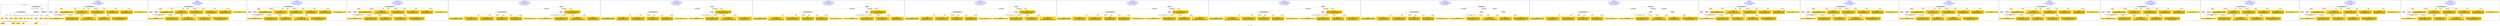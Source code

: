 digraph n0 {
fontcolor="blue"
remincross="true"
label="s07-s-13.json"
subgraph cluster_0 {
label="1-correct model"
n2[style="filled",color="white",fillcolor="lightgray",label="CulturalHeritageObject1"];
n3[shape="plaintext",style="filled",fillcolor="gold",label="dates"];
n4[style="filled",color="white",fillcolor="lightgray",label="Person1"];
n5[shape="plaintext",style="filled",fillcolor="gold",label="dimension"];
n6[shape="plaintext",style="filled",fillcolor="gold",label="technique"];
n7[shape="plaintext",style="filled",fillcolor="gold",label="credit_line"];
n8[shape="plaintext",style="filled",fillcolor="gold",label="origin"];
n9[shape="plaintext",style="filled",fillcolor="gold",label="title"];
n10[shape="plaintext",style="filled",fillcolor="gold",label="ac_id"];
n11[style="filled",color="white",fillcolor="lightgray",label="Concept1"];
n12[shape="plaintext",style="filled",fillcolor="gold",label="nationality"];
n13[shape="plaintext",style="filled",fillcolor="gold",label="birthDate"];
n14[shape="plaintext",style="filled",fillcolor="gold",label="deathDate"];
n15[shape="plaintext",style="filled",fillcolor="gold",label="name"];
n16[style="filled",color="white",fillcolor="lightgray",label="EuropeanaAggregation1"];
n17[style="filled",color="white",fillcolor="lightgray",label="WebResource1"];
n18[style="filled",color="white",fillcolor="lightgray",label="WebResource2"];
n19[shape="plaintext",style="filled",fillcolor="gold",label="image_url"];
n20[shape="plaintext",style="filled",fillcolor="gold",label="audio_url"];
n21[shape="plaintext",style="filled",fillcolor="gold",label="category"];
}
subgraph cluster_1 {
label="candidate 0\nlink coherence:1.0\nnode coherence:1.0\nconfidence:0.5662156493507405\nmapping score:0.6432840043290348\ncost:12.99999\n-precision:0.69-recall:0.47"
n23[style="filled",color="white",fillcolor="lightgray",label="CulturalHeritageObject1"];
n24[style="filled",color="white",fillcolor="lightgray",label="Person1"];
n25[style="filled",color="white",fillcolor="lightgray",label="Concept1"];
n26[shape="plaintext",style="filled",fillcolor="gold",label="nationality\n[Person,countryAssociatedWithThePerson,1.0]"];
n27[shape="plaintext",style="filled",fillcolor="gold",label="origin\n[CulturalHeritageObject,title,0.998]\n[CulturalHeritageObject,provenance,0.002]"];
n28[shape="plaintext",style="filled",fillcolor="gold",label="dates\n[CulturalHeritageObject,provenance,0.321]\n[Person,dateOfBirth,0.275]\n[Person,dateOfDeath,0.206]\n[CulturalHeritageObject,created,0.198]"];
n29[shape="plaintext",style="filled",fillcolor="gold",label="title\n[CulturalHeritageObject,title,0.893]\n[CulturalHeritageObject,provenance,0.059]\n[Person,nameOfThePerson,0.028]\n[CulturalHeritageObject,medium,0.021]"];
n30[shape="plaintext",style="filled",fillcolor="gold",label="credit_line\n[CulturalHeritageObject,provenance,0.864]\n[CulturalHeritageObject,title,0.085]\n[Person,nameOfThePerson,0.03]\n[CulturalHeritageObject,rightsHolder,0.021]"];
n31[shape="plaintext",style="filled",fillcolor="gold",label="birthDate\n[Person,dateOfBirth,0.655]\n[Person,dateOfDeath,0.207]\n[CulturalHeritageObject,created,0.13]\n[Person,countryAssociatedWithThePerson,0.008]"];
n32[shape="plaintext",style="filled",fillcolor="gold",label="technique\n[CulturalHeritageObject,medium,0.939]\n[Concept,prefLabel,0.053]\n[CulturalHeritageObject,title,0.007]\n[Person,nameOfThePerson,0.001]"];
n33[shape="plaintext",style="filled",fillcolor="gold",label="dimension\n[CulturalHeritageObject,extent,0.783]\n[Person,nameOfThePerson,0.216]\n[CulturalHeritageObject,title,0.001]\n[CulturalHeritageObject,medium,0.0]"];
n34[shape="plaintext",style="filled",fillcolor="gold",label="deathDate\n[Person,dateOfDeath,0.561]\n[CulturalHeritageObject,created,0.264]\n[Person,dateOfBirth,0.145]\n[CulturalHeritageObject,medium,0.031]"];
n35[shape="plaintext",style="filled",fillcolor="gold",label="category\n[CulturalHeritageObject,provenance,0.414]\n[Person,countryAssociatedWithThePerson,0.389]\n[CulturalHeritageObject,rightsHolder,0.151]\n[Concept,prefLabel,0.046]"];
n36[shape="plaintext",style="filled",fillcolor="gold",label="ac_id\n[CulturalHeritageObject,provenance,1.0]"];
}
subgraph cluster_2 {
label="candidate 1\nlink coherence:1.0\nnode coherence:1.0\nconfidence:0.5399231328886959\nmapping score:0.63451983217502\ncost:12.99999\n-precision:0.54-recall:0.37"
n38[style="filled",color="white",fillcolor="lightgray",label="CulturalHeritageObject1"];
n39[style="filled",color="white",fillcolor="lightgray",label="Person1"];
n40[style="filled",color="white",fillcolor="lightgray",label="Concept1"];
n41[shape="plaintext",style="filled",fillcolor="gold",label="nationality\n[Person,countryAssociatedWithThePerson,1.0]"];
n42[shape="plaintext",style="filled",fillcolor="gold",label="origin\n[CulturalHeritageObject,title,0.998]\n[CulturalHeritageObject,provenance,0.002]"];
n43[shape="plaintext",style="filled",fillcolor="gold",label="deathDate\n[Person,dateOfDeath,0.561]\n[CulturalHeritageObject,created,0.264]\n[Person,dateOfBirth,0.145]\n[CulturalHeritageObject,medium,0.031]"];
n44[shape="plaintext",style="filled",fillcolor="gold",label="title\n[CulturalHeritageObject,title,0.893]\n[CulturalHeritageObject,provenance,0.059]\n[Person,nameOfThePerson,0.028]\n[CulturalHeritageObject,medium,0.021]"];
n45[shape="plaintext",style="filled",fillcolor="gold",label="credit_line\n[CulturalHeritageObject,provenance,0.864]\n[CulturalHeritageObject,title,0.085]\n[Person,nameOfThePerson,0.03]\n[CulturalHeritageObject,rightsHolder,0.021]"];
n46[shape="plaintext",style="filled",fillcolor="gold",label="birthDate\n[Person,dateOfBirth,0.655]\n[Person,dateOfDeath,0.207]\n[CulturalHeritageObject,created,0.13]\n[Person,countryAssociatedWithThePerson,0.008]"];
n47[shape="plaintext",style="filled",fillcolor="gold",label="technique\n[CulturalHeritageObject,medium,0.939]\n[Concept,prefLabel,0.053]\n[CulturalHeritageObject,title,0.007]\n[Person,nameOfThePerson,0.001]"];
n48[shape="plaintext",style="filled",fillcolor="gold",label="dates\n[CulturalHeritageObject,provenance,0.321]\n[Person,dateOfBirth,0.275]\n[Person,dateOfDeath,0.206]\n[CulturalHeritageObject,created,0.198]"];
n49[shape="plaintext",style="filled",fillcolor="gold",label="dimension\n[CulturalHeritageObject,extent,0.783]\n[Person,nameOfThePerson,0.216]\n[CulturalHeritageObject,title,0.001]\n[CulturalHeritageObject,medium,0.0]"];
n50[shape="plaintext",style="filled",fillcolor="gold",label="category\n[CulturalHeritageObject,provenance,0.414]\n[Person,countryAssociatedWithThePerson,0.389]\n[CulturalHeritageObject,rightsHolder,0.151]\n[Concept,prefLabel,0.046]"];
n51[shape="plaintext",style="filled",fillcolor="gold",label="ac_id\n[CulturalHeritageObject,provenance,1.0]"];
}
subgraph cluster_3 {
label="candidate 10\nlink coherence:0.9230769230769231\nnode coherence:1.0\nconfidence:0.48774848070582627\nmapping score:0.6171282814473966\ncost:112.009992\n-precision:0.54-recall:0.37"
n53[style="filled",color="white",fillcolor="lightgray",label="CulturalHeritageObject1"];
n54[style="filled",color="white",fillcolor="lightgray",label="Person1"];
n55[style="filled",color="white",fillcolor="lightgray",label="Concept1"];
n56[shape="plaintext",style="filled",fillcolor="gold",label="nationality\n[Person,countryAssociatedWithThePerson,1.0]"];
n57[shape="plaintext",style="filled",fillcolor="gold",label="origin\n[CulturalHeritageObject,title,0.998]\n[CulturalHeritageObject,provenance,0.002]"];
n58[shape="plaintext",style="filled",fillcolor="gold",label="dates\n[CulturalHeritageObject,provenance,0.321]\n[Person,dateOfBirth,0.275]\n[Person,dateOfDeath,0.206]\n[CulturalHeritageObject,created,0.198]"];
n59[shape="plaintext",style="filled",fillcolor="gold",label="title\n[CulturalHeritageObject,title,0.893]\n[CulturalHeritageObject,provenance,0.059]\n[Person,nameOfThePerson,0.028]\n[CulturalHeritageObject,medium,0.021]"];
n60[shape="plaintext",style="filled",fillcolor="gold",label="credit_line\n[CulturalHeritageObject,provenance,0.864]\n[CulturalHeritageObject,title,0.085]\n[Person,nameOfThePerson,0.03]\n[CulturalHeritageObject,rightsHolder,0.021]"];
n61[shape="plaintext",style="filled",fillcolor="gold",label="deathDate\n[Person,dateOfDeath,0.561]\n[CulturalHeritageObject,created,0.264]\n[Person,dateOfBirth,0.145]\n[CulturalHeritageObject,medium,0.031]"];
n62[shape="plaintext",style="filled",fillcolor="gold",label="birthDate\n[Person,dateOfBirth,0.655]\n[Person,dateOfDeath,0.207]\n[CulturalHeritageObject,created,0.13]\n[Person,countryAssociatedWithThePerson,0.008]"];
n63[shape="plaintext",style="filled",fillcolor="gold",label="technique\n[CulturalHeritageObject,medium,0.939]\n[Concept,prefLabel,0.053]\n[CulturalHeritageObject,title,0.007]\n[Person,nameOfThePerson,0.001]"];
n64[shape="plaintext",style="filled",fillcolor="gold",label="dimension\n[CulturalHeritageObject,extent,0.783]\n[Person,nameOfThePerson,0.216]\n[CulturalHeritageObject,title,0.001]\n[CulturalHeritageObject,medium,0.0]"];
n65[shape="plaintext",style="filled",fillcolor="gold",label="category\n[CulturalHeritageObject,provenance,0.414]\n[Person,countryAssociatedWithThePerson,0.389]\n[CulturalHeritageObject,rightsHolder,0.151]\n[Concept,prefLabel,0.046]"];
n66[shape="plaintext",style="filled",fillcolor="gold",label="ac_id\n[CulturalHeritageObject,provenance,1.0]"];
}
subgraph cluster_4 {
label="candidate 11\nlink coherence:0.9230769230769231\nnode coherence:1.0\nconfidence:0.4814312080091799\nmapping score:0.6150225238818479\ncost:112.009992\n-precision:0.46-recall:0.32"
n68[style="filled",color="white",fillcolor="lightgray",label="CulturalHeritageObject1"];
n69[style="filled",color="white",fillcolor="lightgray",label="Person1"];
n70[style="filled",color="white",fillcolor="lightgray",label="Concept1"];
n71[shape="plaintext",style="filled",fillcolor="gold",label="nationality\n[Person,countryAssociatedWithThePerson,1.0]"];
n72[shape="plaintext",style="filled",fillcolor="gold",label="origin\n[CulturalHeritageObject,title,0.998]\n[CulturalHeritageObject,provenance,0.002]"];
n73[shape="plaintext",style="filled",fillcolor="gold",label="birthDate\n[Person,dateOfBirth,0.655]\n[Person,dateOfDeath,0.207]\n[CulturalHeritageObject,created,0.13]\n[Person,countryAssociatedWithThePerson,0.008]"];
n74[shape="plaintext",style="filled",fillcolor="gold",label="title\n[CulturalHeritageObject,title,0.893]\n[CulturalHeritageObject,provenance,0.059]\n[Person,nameOfThePerson,0.028]\n[CulturalHeritageObject,medium,0.021]"];
n75[shape="plaintext",style="filled",fillcolor="gold",label="credit_line\n[CulturalHeritageObject,provenance,0.864]\n[CulturalHeritageObject,title,0.085]\n[Person,nameOfThePerson,0.03]\n[CulturalHeritageObject,rightsHolder,0.021]"];
n76[shape="plaintext",style="filled",fillcolor="gold",label="deathDate\n[Person,dateOfDeath,0.561]\n[CulturalHeritageObject,created,0.264]\n[Person,dateOfBirth,0.145]\n[CulturalHeritageObject,medium,0.031]"];
n77[shape="plaintext",style="filled",fillcolor="gold",label="technique\n[CulturalHeritageObject,medium,0.939]\n[Concept,prefLabel,0.053]\n[CulturalHeritageObject,title,0.007]\n[Person,nameOfThePerson,0.001]"];
n78[shape="plaintext",style="filled",fillcolor="gold",label="dates\n[CulturalHeritageObject,provenance,0.321]\n[Person,dateOfBirth,0.275]\n[Person,dateOfDeath,0.206]\n[CulturalHeritageObject,created,0.198]"];
n79[shape="plaintext",style="filled",fillcolor="gold",label="dimension\n[CulturalHeritageObject,extent,0.783]\n[Person,nameOfThePerson,0.216]\n[CulturalHeritageObject,title,0.001]\n[CulturalHeritageObject,medium,0.0]"];
n80[shape="plaintext",style="filled",fillcolor="gold",label="category\n[CulturalHeritageObject,provenance,0.414]\n[Person,countryAssociatedWithThePerson,0.389]\n[CulturalHeritageObject,rightsHolder,0.151]\n[Concept,prefLabel,0.046]"];
n81[shape="plaintext",style="filled",fillcolor="gold",label="ac_id\n[CulturalHeritageObject,provenance,1.0]"];
}
subgraph cluster_5 {
label="candidate 12\nlink coherence:0.8461538461538461\nnode coherence:1.0\nconfidence:0.5662156493507405\nmapping score:0.6432840043290348\ncost:211.020004\n-precision:0.54-recall:0.37"
n83[style="filled",color="white",fillcolor="lightgray",label="Concept1"];
n84[style="filled",color="white",fillcolor="lightgray",label="CulturalHeritageObject1"];
n85[style="filled",color="white",fillcolor="lightgray",label="Person1"];
n86[shape="plaintext",style="filled",fillcolor="gold",label="nationality\n[Person,countryAssociatedWithThePerson,1.0]"];
n87[shape="plaintext",style="filled",fillcolor="gold",label="origin\n[CulturalHeritageObject,title,0.998]\n[CulturalHeritageObject,provenance,0.002]"];
n88[shape="plaintext",style="filled",fillcolor="gold",label="dates\n[CulturalHeritageObject,provenance,0.321]\n[Person,dateOfBirth,0.275]\n[Person,dateOfDeath,0.206]\n[CulturalHeritageObject,created,0.198]"];
n89[shape="plaintext",style="filled",fillcolor="gold",label="title\n[CulturalHeritageObject,title,0.893]\n[CulturalHeritageObject,provenance,0.059]\n[Person,nameOfThePerson,0.028]\n[CulturalHeritageObject,medium,0.021]"];
n90[shape="plaintext",style="filled",fillcolor="gold",label="credit_line\n[CulturalHeritageObject,provenance,0.864]\n[CulturalHeritageObject,title,0.085]\n[Person,nameOfThePerson,0.03]\n[CulturalHeritageObject,rightsHolder,0.021]"];
n91[shape="plaintext",style="filled",fillcolor="gold",label="birthDate\n[Person,dateOfBirth,0.655]\n[Person,dateOfDeath,0.207]\n[CulturalHeritageObject,created,0.13]\n[Person,countryAssociatedWithThePerson,0.008]"];
n92[shape="plaintext",style="filled",fillcolor="gold",label="technique\n[CulturalHeritageObject,medium,0.939]\n[Concept,prefLabel,0.053]\n[CulturalHeritageObject,title,0.007]\n[Person,nameOfThePerson,0.001]"];
n93[shape="plaintext",style="filled",fillcolor="gold",label="dimension\n[CulturalHeritageObject,extent,0.783]\n[Person,nameOfThePerson,0.216]\n[CulturalHeritageObject,title,0.001]\n[CulturalHeritageObject,medium,0.0]"];
n94[shape="plaintext",style="filled",fillcolor="gold",label="deathDate\n[Person,dateOfDeath,0.561]\n[CulturalHeritageObject,created,0.264]\n[Person,dateOfBirth,0.145]\n[CulturalHeritageObject,medium,0.031]"];
n95[shape="plaintext",style="filled",fillcolor="gold",label="category\n[CulturalHeritageObject,provenance,0.414]\n[Person,countryAssociatedWithThePerson,0.389]\n[CulturalHeritageObject,rightsHolder,0.151]\n[Concept,prefLabel,0.046]"];
n96[shape="plaintext",style="filled",fillcolor="gold",label="ac_id\n[CulturalHeritageObject,provenance,1.0]"];
}
subgraph cluster_6 {
label="candidate 13\nlink coherence:0.8461538461538461\nnode coherence:1.0\nconfidence:0.5399231328886959\nmapping score:0.63451983217502\ncost:211.020004\n-precision:0.38-recall:0.26"
n98[style="filled",color="white",fillcolor="lightgray",label="Concept1"];
n99[style="filled",color="white",fillcolor="lightgray",label="CulturalHeritageObject1"];
n100[style="filled",color="white",fillcolor="lightgray",label="Person1"];
n101[shape="plaintext",style="filled",fillcolor="gold",label="nationality\n[Person,countryAssociatedWithThePerson,1.0]"];
n102[shape="plaintext",style="filled",fillcolor="gold",label="origin\n[CulturalHeritageObject,title,0.998]\n[CulturalHeritageObject,provenance,0.002]"];
n103[shape="plaintext",style="filled",fillcolor="gold",label="deathDate\n[Person,dateOfDeath,0.561]\n[CulturalHeritageObject,created,0.264]\n[Person,dateOfBirth,0.145]\n[CulturalHeritageObject,medium,0.031]"];
n104[shape="plaintext",style="filled",fillcolor="gold",label="title\n[CulturalHeritageObject,title,0.893]\n[CulturalHeritageObject,provenance,0.059]\n[Person,nameOfThePerson,0.028]\n[CulturalHeritageObject,medium,0.021]"];
n105[shape="plaintext",style="filled",fillcolor="gold",label="credit_line\n[CulturalHeritageObject,provenance,0.864]\n[CulturalHeritageObject,title,0.085]\n[Person,nameOfThePerson,0.03]\n[CulturalHeritageObject,rightsHolder,0.021]"];
n106[shape="plaintext",style="filled",fillcolor="gold",label="birthDate\n[Person,dateOfBirth,0.655]\n[Person,dateOfDeath,0.207]\n[CulturalHeritageObject,created,0.13]\n[Person,countryAssociatedWithThePerson,0.008]"];
n107[shape="plaintext",style="filled",fillcolor="gold",label="technique\n[CulturalHeritageObject,medium,0.939]\n[Concept,prefLabel,0.053]\n[CulturalHeritageObject,title,0.007]\n[Person,nameOfThePerson,0.001]"];
n108[shape="plaintext",style="filled",fillcolor="gold",label="dates\n[CulturalHeritageObject,provenance,0.321]\n[Person,dateOfBirth,0.275]\n[Person,dateOfDeath,0.206]\n[CulturalHeritageObject,created,0.198]"];
n109[shape="plaintext",style="filled",fillcolor="gold",label="dimension\n[CulturalHeritageObject,extent,0.783]\n[Person,nameOfThePerson,0.216]\n[CulturalHeritageObject,title,0.001]\n[CulturalHeritageObject,medium,0.0]"];
n110[shape="plaintext",style="filled",fillcolor="gold",label="category\n[CulturalHeritageObject,provenance,0.414]\n[Person,countryAssociatedWithThePerson,0.389]\n[CulturalHeritageObject,rightsHolder,0.151]\n[Concept,prefLabel,0.046]"];
n111[shape="plaintext",style="filled",fillcolor="gold",label="ac_id\n[CulturalHeritageObject,provenance,1.0]"];
}
subgraph cluster_7 {
label="candidate 14\nlink coherence:0.8461538461538461\nnode coherence:1.0\nconfidence:0.5254929548194813\nmapping score:0.629709772818615\ncost:211.020004\n-precision:0.38-recall:0.26"
n113[style="filled",color="white",fillcolor="lightgray",label="Concept1"];
n114[style="filled",color="white",fillcolor="lightgray",label="CulturalHeritageObject1"];
n115[style="filled",color="white",fillcolor="lightgray",label="Person1"];
n116[shape="plaintext",style="filled",fillcolor="gold",label="nationality\n[Person,countryAssociatedWithThePerson,1.0]"];
n117[shape="plaintext",style="filled",fillcolor="gold",label="origin\n[CulturalHeritageObject,title,0.998]\n[CulturalHeritageObject,provenance,0.002]"];
n118[shape="plaintext",style="filled",fillcolor="gold",label="birthDate\n[Person,dateOfBirth,0.655]\n[Person,dateOfDeath,0.207]\n[CulturalHeritageObject,created,0.13]\n[Person,countryAssociatedWithThePerson,0.008]"];
n119[shape="plaintext",style="filled",fillcolor="gold",label="title\n[CulturalHeritageObject,title,0.893]\n[CulturalHeritageObject,provenance,0.059]\n[Person,nameOfThePerson,0.028]\n[CulturalHeritageObject,medium,0.021]"];
n120[shape="plaintext",style="filled",fillcolor="gold",label="credit_line\n[CulturalHeritageObject,provenance,0.864]\n[CulturalHeritageObject,title,0.085]\n[Person,nameOfThePerson,0.03]\n[CulturalHeritageObject,rightsHolder,0.021]"];
n121[shape="plaintext",style="filled",fillcolor="gold",label="dates\n[CulturalHeritageObject,provenance,0.321]\n[Person,dateOfBirth,0.275]\n[Person,dateOfDeath,0.206]\n[CulturalHeritageObject,created,0.198]"];
n122[shape="plaintext",style="filled",fillcolor="gold",label="technique\n[CulturalHeritageObject,medium,0.939]\n[Concept,prefLabel,0.053]\n[CulturalHeritageObject,title,0.007]\n[Person,nameOfThePerson,0.001]"];
n123[shape="plaintext",style="filled",fillcolor="gold",label="dimension\n[CulturalHeritageObject,extent,0.783]\n[Person,nameOfThePerson,0.216]\n[CulturalHeritageObject,title,0.001]\n[CulturalHeritageObject,medium,0.0]"];
n124[shape="plaintext",style="filled",fillcolor="gold",label="deathDate\n[Person,dateOfDeath,0.561]\n[CulturalHeritageObject,created,0.264]\n[Person,dateOfBirth,0.145]\n[CulturalHeritageObject,medium,0.031]"];
n125[shape="plaintext",style="filled",fillcolor="gold",label="category\n[CulturalHeritageObject,provenance,0.414]\n[Person,countryAssociatedWithThePerson,0.389]\n[CulturalHeritageObject,rightsHolder,0.151]\n[Concept,prefLabel,0.046]"];
n126[shape="plaintext",style="filled",fillcolor="gold",label="ac_id\n[CulturalHeritageObject,provenance,1.0]"];
}
subgraph cluster_8 {
label="candidate 15\nlink coherence:0.8461538461538461\nnode coherence:1.0\nconfidence:0.505517711054083\nmapping score:0.6230513582301489\ncost:211.020004\n-precision:0.31-recall:0.21"
n128[style="filled",color="white",fillcolor="lightgray",label="Concept1"];
n129[style="filled",color="white",fillcolor="lightgray",label="CulturalHeritageObject1"];
n130[style="filled",color="white",fillcolor="lightgray",label="Person1"];
n131[shape="plaintext",style="filled",fillcolor="gold",label="nationality\n[Person,countryAssociatedWithThePerson,1.0]"];
n132[shape="plaintext",style="filled",fillcolor="gold",label="origin\n[CulturalHeritageObject,title,0.998]\n[CulturalHeritageObject,provenance,0.002]"];
n133[shape="plaintext",style="filled",fillcolor="gold",label="deathDate\n[Person,dateOfDeath,0.561]\n[CulturalHeritageObject,created,0.264]\n[Person,dateOfBirth,0.145]\n[CulturalHeritageObject,medium,0.031]"];
n134[shape="plaintext",style="filled",fillcolor="gold",label="title\n[CulturalHeritageObject,title,0.893]\n[CulturalHeritageObject,provenance,0.059]\n[Person,nameOfThePerson,0.028]\n[CulturalHeritageObject,medium,0.021]"];
n135[shape="plaintext",style="filled",fillcolor="gold",label="credit_line\n[CulturalHeritageObject,provenance,0.864]\n[CulturalHeritageObject,title,0.085]\n[Person,nameOfThePerson,0.03]\n[CulturalHeritageObject,rightsHolder,0.021]"];
n136[shape="plaintext",style="filled",fillcolor="gold",label="dates\n[CulturalHeritageObject,provenance,0.321]\n[Person,dateOfBirth,0.275]\n[Person,dateOfDeath,0.206]\n[CulturalHeritageObject,created,0.198]"];
n137[shape="plaintext",style="filled",fillcolor="gold",label="birthDate\n[Person,dateOfBirth,0.655]\n[Person,dateOfDeath,0.207]\n[CulturalHeritageObject,created,0.13]\n[Person,countryAssociatedWithThePerson,0.008]"];
n138[shape="plaintext",style="filled",fillcolor="gold",label="technique\n[CulturalHeritageObject,medium,0.939]\n[Concept,prefLabel,0.053]\n[CulturalHeritageObject,title,0.007]\n[Person,nameOfThePerson,0.001]"];
n139[shape="plaintext",style="filled",fillcolor="gold",label="dimension\n[CulturalHeritageObject,extent,0.783]\n[Person,nameOfThePerson,0.216]\n[CulturalHeritageObject,title,0.001]\n[CulturalHeritageObject,medium,0.0]"];
n140[shape="plaintext",style="filled",fillcolor="gold",label="category\n[CulturalHeritageObject,provenance,0.414]\n[Person,countryAssociatedWithThePerson,0.389]\n[CulturalHeritageObject,rightsHolder,0.151]\n[Concept,prefLabel,0.046]"];
n141[shape="plaintext",style="filled",fillcolor="gold",label="ac_id\n[CulturalHeritageObject,provenance,1.0]"];
}
subgraph cluster_9 {
label="candidate 16\nlink coherence:0.8461538461538461\nnode coherence:1.0\nconfidence:0.48774848070582627\nmapping score:0.6171282814473966\ncost:211.020004\n-precision:0.38-recall:0.26"
n143[style="filled",color="white",fillcolor="lightgray",label="Concept1"];
n144[style="filled",color="white",fillcolor="lightgray",label="CulturalHeritageObject1"];
n145[style="filled",color="white",fillcolor="lightgray",label="Person1"];
n146[shape="plaintext",style="filled",fillcolor="gold",label="nationality\n[Person,countryAssociatedWithThePerson,1.0]"];
n147[shape="plaintext",style="filled",fillcolor="gold",label="origin\n[CulturalHeritageObject,title,0.998]\n[CulturalHeritageObject,provenance,0.002]"];
n148[shape="plaintext",style="filled",fillcolor="gold",label="dates\n[CulturalHeritageObject,provenance,0.321]\n[Person,dateOfBirth,0.275]\n[Person,dateOfDeath,0.206]\n[CulturalHeritageObject,created,0.198]"];
n149[shape="plaintext",style="filled",fillcolor="gold",label="title\n[CulturalHeritageObject,title,0.893]\n[CulturalHeritageObject,provenance,0.059]\n[Person,nameOfThePerson,0.028]\n[CulturalHeritageObject,medium,0.021]"];
n150[shape="plaintext",style="filled",fillcolor="gold",label="credit_line\n[CulturalHeritageObject,provenance,0.864]\n[CulturalHeritageObject,title,0.085]\n[Person,nameOfThePerson,0.03]\n[CulturalHeritageObject,rightsHolder,0.021]"];
n151[shape="plaintext",style="filled",fillcolor="gold",label="deathDate\n[Person,dateOfDeath,0.561]\n[CulturalHeritageObject,created,0.264]\n[Person,dateOfBirth,0.145]\n[CulturalHeritageObject,medium,0.031]"];
n152[shape="plaintext",style="filled",fillcolor="gold",label="birthDate\n[Person,dateOfBirth,0.655]\n[Person,dateOfDeath,0.207]\n[CulturalHeritageObject,created,0.13]\n[Person,countryAssociatedWithThePerson,0.008]"];
n153[shape="plaintext",style="filled",fillcolor="gold",label="technique\n[CulturalHeritageObject,medium,0.939]\n[Concept,prefLabel,0.053]\n[CulturalHeritageObject,title,0.007]\n[Person,nameOfThePerson,0.001]"];
n154[shape="plaintext",style="filled",fillcolor="gold",label="dimension\n[CulturalHeritageObject,extent,0.783]\n[Person,nameOfThePerson,0.216]\n[CulturalHeritageObject,title,0.001]\n[CulturalHeritageObject,medium,0.0]"];
n155[shape="plaintext",style="filled",fillcolor="gold",label="category\n[CulturalHeritageObject,provenance,0.414]\n[Person,countryAssociatedWithThePerson,0.389]\n[CulturalHeritageObject,rightsHolder,0.151]\n[Concept,prefLabel,0.046]"];
n156[shape="plaintext",style="filled",fillcolor="gold",label="ac_id\n[CulturalHeritageObject,provenance,1.0]"];
}
subgraph cluster_10 {
label="candidate 17\nlink coherence:0.8461538461538461\nnode coherence:1.0\nconfidence:0.4814312080091799\nmapping score:0.6150225238818479\ncost:211.020004\n-precision:0.31-recall:0.21"
n158[style="filled",color="white",fillcolor="lightgray",label="Concept1"];
n159[style="filled",color="white",fillcolor="lightgray",label="CulturalHeritageObject1"];
n160[style="filled",color="white",fillcolor="lightgray",label="Person1"];
n161[shape="plaintext",style="filled",fillcolor="gold",label="nationality\n[Person,countryAssociatedWithThePerson,1.0]"];
n162[shape="plaintext",style="filled",fillcolor="gold",label="origin\n[CulturalHeritageObject,title,0.998]\n[CulturalHeritageObject,provenance,0.002]"];
n163[shape="plaintext",style="filled",fillcolor="gold",label="birthDate\n[Person,dateOfBirth,0.655]\n[Person,dateOfDeath,0.207]\n[CulturalHeritageObject,created,0.13]\n[Person,countryAssociatedWithThePerson,0.008]"];
n164[shape="plaintext",style="filled",fillcolor="gold",label="title\n[CulturalHeritageObject,title,0.893]\n[CulturalHeritageObject,provenance,0.059]\n[Person,nameOfThePerson,0.028]\n[CulturalHeritageObject,medium,0.021]"];
n165[shape="plaintext",style="filled",fillcolor="gold",label="credit_line\n[CulturalHeritageObject,provenance,0.864]\n[CulturalHeritageObject,title,0.085]\n[Person,nameOfThePerson,0.03]\n[CulturalHeritageObject,rightsHolder,0.021]"];
n166[shape="plaintext",style="filled",fillcolor="gold",label="deathDate\n[Person,dateOfDeath,0.561]\n[CulturalHeritageObject,created,0.264]\n[Person,dateOfBirth,0.145]\n[CulturalHeritageObject,medium,0.031]"];
n167[shape="plaintext",style="filled",fillcolor="gold",label="technique\n[CulturalHeritageObject,medium,0.939]\n[Concept,prefLabel,0.053]\n[CulturalHeritageObject,title,0.007]\n[Person,nameOfThePerson,0.001]"];
n168[shape="plaintext",style="filled",fillcolor="gold",label="dates\n[CulturalHeritageObject,provenance,0.321]\n[Person,dateOfBirth,0.275]\n[Person,dateOfDeath,0.206]\n[CulturalHeritageObject,created,0.198]"];
n169[shape="plaintext",style="filled",fillcolor="gold",label="dimension\n[CulturalHeritageObject,extent,0.783]\n[Person,nameOfThePerson,0.216]\n[CulturalHeritageObject,title,0.001]\n[CulturalHeritageObject,medium,0.0]"];
n170[shape="plaintext",style="filled",fillcolor="gold",label="category\n[CulturalHeritageObject,provenance,0.414]\n[Person,countryAssociatedWithThePerson,0.389]\n[CulturalHeritageObject,rightsHolder,0.151]\n[Concept,prefLabel,0.046]"];
n171[shape="plaintext",style="filled",fillcolor="gold",label="ac_id\n[CulturalHeritageObject,provenance,1.0]"];
}
subgraph cluster_11 {
label="candidate 18\nlink coherence:0.7857142857142857\nnode coherence:1.0\nconfidence:0.5662156493507405\nmapping score:0.6432840043290348\ncost:311.020004\n-precision:0.5-recall:0.37"
n173[style="filled",color="white",fillcolor="lightgray",label="ConceptScheme1"];
n174[style="filled",color="white",fillcolor="lightgray",label="CulturalHeritageObject1"];
n175[style="filled",color="white",fillcolor="lightgray",label="Person1"];
n176[style="filled",color="white",fillcolor="lightgray",label="Concept1"];
n177[shape="plaintext",style="filled",fillcolor="gold",label="nationality\n[Person,countryAssociatedWithThePerson,1.0]"];
n178[shape="plaintext",style="filled",fillcolor="gold",label="origin\n[CulturalHeritageObject,title,0.998]\n[CulturalHeritageObject,provenance,0.002]"];
n179[shape="plaintext",style="filled",fillcolor="gold",label="dates\n[CulturalHeritageObject,provenance,0.321]\n[Person,dateOfBirth,0.275]\n[Person,dateOfDeath,0.206]\n[CulturalHeritageObject,created,0.198]"];
n180[shape="plaintext",style="filled",fillcolor="gold",label="title\n[CulturalHeritageObject,title,0.893]\n[CulturalHeritageObject,provenance,0.059]\n[Person,nameOfThePerson,0.028]\n[CulturalHeritageObject,medium,0.021]"];
n181[shape="plaintext",style="filled",fillcolor="gold",label="credit_line\n[CulturalHeritageObject,provenance,0.864]\n[CulturalHeritageObject,title,0.085]\n[Person,nameOfThePerson,0.03]\n[CulturalHeritageObject,rightsHolder,0.021]"];
n182[shape="plaintext",style="filled",fillcolor="gold",label="birthDate\n[Person,dateOfBirth,0.655]\n[Person,dateOfDeath,0.207]\n[CulturalHeritageObject,created,0.13]\n[Person,countryAssociatedWithThePerson,0.008]"];
n183[shape="plaintext",style="filled",fillcolor="gold",label="technique\n[CulturalHeritageObject,medium,0.939]\n[Concept,prefLabel,0.053]\n[CulturalHeritageObject,title,0.007]\n[Person,nameOfThePerson,0.001]"];
n184[shape="plaintext",style="filled",fillcolor="gold",label="dimension\n[CulturalHeritageObject,extent,0.783]\n[Person,nameOfThePerson,0.216]\n[CulturalHeritageObject,title,0.001]\n[CulturalHeritageObject,medium,0.0]"];
n185[shape="plaintext",style="filled",fillcolor="gold",label="deathDate\n[Person,dateOfDeath,0.561]\n[CulturalHeritageObject,created,0.264]\n[Person,dateOfBirth,0.145]\n[CulturalHeritageObject,medium,0.031]"];
n186[shape="plaintext",style="filled",fillcolor="gold",label="category\n[CulturalHeritageObject,provenance,0.414]\n[Person,countryAssociatedWithThePerson,0.389]\n[CulturalHeritageObject,rightsHolder,0.151]\n[Concept,prefLabel,0.046]"];
n187[shape="plaintext",style="filled",fillcolor="gold",label="ac_id\n[CulturalHeritageObject,provenance,1.0]"];
}
subgraph cluster_12 {
label="candidate 19\nlink coherence:0.7857142857142857\nnode coherence:1.0\nconfidence:0.5662156493507405\nmapping score:0.6432840043290348\ncost:311.030006\n-precision:0.5-recall:0.37"
n189[style="filled",color="white",fillcolor="lightgray",label="Organization1"];
n190[style="filled",color="white",fillcolor="lightgray",label="CulturalHeritageObject1"];
n191[style="filled",color="white",fillcolor="lightgray",label="Person1"];
n192[style="filled",color="white",fillcolor="lightgray",label="Concept1"];
n193[shape="plaintext",style="filled",fillcolor="gold",label="nationality\n[Person,countryAssociatedWithThePerson,1.0]"];
n194[shape="plaintext",style="filled",fillcolor="gold",label="origin\n[CulturalHeritageObject,title,0.998]\n[CulturalHeritageObject,provenance,0.002]"];
n195[shape="plaintext",style="filled",fillcolor="gold",label="dates\n[CulturalHeritageObject,provenance,0.321]\n[Person,dateOfBirth,0.275]\n[Person,dateOfDeath,0.206]\n[CulturalHeritageObject,created,0.198]"];
n196[shape="plaintext",style="filled",fillcolor="gold",label="title\n[CulturalHeritageObject,title,0.893]\n[CulturalHeritageObject,provenance,0.059]\n[Person,nameOfThePerson,0.028]\n[CulturalHeritageObject,medium,0.021]"];
n197[shape="plaintext",style="filled",fillcolor="gold",label="credit_line\n[CulturalHeritageObject,provenance,0.864]\n[CulturalHeritageObject,title,0.085]\n[Person,nameOfThePerson,0.03]\n[CulturalHeritageObject,rightsHolder,0.021]"];
n198[shape="plaintext",style="filled",fillcolor="gold",label="birthDate\n[Person,dateOfBirth,0.655]\n[Person,dateOfDeath,0.207]\n[CulturalHeritageObject,created,0.13]\n[Person,countryAssociatedWithThePerson,0.008]"];
n199[shape="plaintext",style="filled",fillcolor="gold",label="technique\n[CulturalHeritageObject,medium,0.939]\n[Concept,prefLabel,0.053]\n[CulturalHeritageObject,title,0.007]\n[Person,nameOfThePerson,0.001]"];
n200[shape="plaintext",style="filled",fillcolor="gold",label="dimension\n[CulturalHeritageObject,extent,0.783]\n[Person,nameOfThePerson,0.216]\n[CulturalHeritageObject,title,0.001]\n[CulturalHeritageObject,medium,0.0]"];
n201[shape="plaintext",style="filled",fillcolor="gold",label="deathDate\n[Person,dateOfDeath,0.561]\n[CulturalHeritageObject,created,0.264]\n[Person,dateOfBirth,0.145]\n[CulturalHeritageObject,medium,0.031]"];
n202[shape="plaintext",style="filled",fillcolor="gold",label="category\n[CulturalHeritageObject,provenance,0.414]\n[Person,countryAssociatedWithThePerson,0.389]\n[CulturalHeritageObject,rightsHolder,0.151]\n[Concept,prefLabel,0.046]"];
n203[shape="plaintext",style="filled",fillcolor="gold",label="ac_id\n[CulturalHeritageObject,provenance,1.0]"];
}
subgraph cluster_13 {
label="candidate 2\nlink coherence:1.0\nnode coherence:1.0\nconfidence:0.5254929548194813\nmapping score:0.629709772818615\ncost:12.99999\n-precision:0.54-recall:0.37"
n205[style="filled",color="white",fillcolor="lightgray",label="CulturalHeritageObject1"];
n206[style="filled",color="white",fillcolor="lightgray",label="Person1"];
n207[style="filled",color="white",fillcolor="lightgray",label="Concept1"];
n208[shape="plaintext",style="filled",fillcolor="gold",label="nationality\n[Person,countryAssociatedWithThePerson,1.0]"];
n209[shape="plaintext",style="filled",fillcolor="gold",label="origin\n[CulturalHeritageObject,title,0.998]\n[CulturalHeritageObject,provenance,0.002]"];
n210[shape="plaintext",style="filled",fillcolor="gold",label="birthDate\n[Person,dateOfBirth,0.655]\n[Person,dateOfDeath,0.207]\n[CulturalHeritageObject,created,0.13]\n[Person,countryAssociatedWithThePerson,0.008]"];
n211[shape="plaintext",style="filled",fillcolor="gold",label="title\n[CulturalHeritageObject,title,0.893]\n[CulturalHeritageObject,provenance,0.059]\n[Person,nameOfThePerson,0.028]\n[CulturalHeritageObject,medium,0.021]"];
n212[shape="plaintext",style="filled",fillcolor="gold",label="credit_line\n[CulturalHeritageObject,provenance,0.864]\n[CulturalHeritageObject,title,0.085]\n[Person,nameOfThePerson,0.03]\n[CulturalHeritageObject,rightsHolder,0.021]"];
n213[shape="plaintext",style="filled",fillcolor="gold",label="dates\n[CulturalHeritageObject,provenance,0.321]\n[Person,dateOfBirth,0.275]\n[Person,dateOfDeath,0.206]\n[CulturalHeritageObject,created,0.198]"];
n214[shape="plaintext",style="filled",fillcolor="gold",label="technique\n[CulturalHeritageObject,medium,0.939]\n[Concept,prefLabel,0.053]\n[CulturalHeritageObject,title,0.007]\n[Person,nameOfThePerson,0.001]"];
n215[shape="plaintext",style="filled",fillcolor="gold",label="dimension\n[CulturalHeritageObject,extent,0.783]\n[Person,nameOfThePerson,0.216]\n[CulturalHeritageObject,title,0.001]\n[CulturalHeritageObject,medium,0.0]"];
n216[shape="plaintext",style="filled",fillcolor="gold",label="deathDate\n[Person,dateOfDeath,0.561]\n[CulturalHeritageObject,created,0.264]\n[Person,dateOfBirth,0.145]\n[CulturalHeritageObject,medium,0.031]"];
n217[shape="plaintext",style="filled",fillcolor="gold",label="category\n[CulturalHeritageObject,provenance,0.414]\n[Person,countryAssociatedWithThePerson,0.389]\n[CulturalHeritageObject,rightsHolder,0.151]\n[Concept,prefLabel,0.046]"];
n218[shape="plaintext",style="filled",fillcolor="gold",label="ac_id\n[CulturalHeritageObject,provenance,1.0]"];
}
subgraph cluster_14 {
label="candidate 3\nlink coherence:1.0\nnode coherence:1.0\nconfidence:0.505517711054083\nmapping score:0.6230513582301489\ncost:12.99999\n-precision:0.46-recall:0.32"
n220[style="filled",color="white",fillcolor="lightgray",label="CulturalHeritageObject1"];
n221[style="filled",color="white",fillcolor="lightgray",label="Person1"];
n222[style="filled",color="white",fillcolor="lightgray",label="Concept1"];
n223[shape="plaintext",style="filled",fillcolor="gold",label="nationality\n[Person,countryAssociatedWithThePerson,1.0]"];
n224[shape="plaintext",style="filled",fillcolor="gold",label="origin\n[CulturalHeritageObject,title,0.998]\n[CulturalHeritageObject,provenance,0.002]"];
n225[shape="plaintext",style="filled",fillcolor="gold",label="deathDate\n[Person,dateOfDeath,0.561]\n[CulturalHeritageObject,created,0.264]\n[Person,dateOfBirth,0.145]\n[CulturalHeritageObject,medium,0.031]"];
n226[shape="plaintext",style="filled",fillcolor="gold",label="title\n[CulturalHeritageObject,title,0.893]\n[CulturalHeritageObject,provenance,0.059]\n[Person,nameOfThePerson,0.028]\n[CulturalHeritageObject,medium,0.021]"];
n227[shape="plaintext",style="filled",fillcolor="gold",label="credit_line\n[CulturalHeritageObject,provenance,0.864]\n[CulturalHeritageObject,title,0.085]\n[Person,nameOfThePerson,0.03]\n[CulturalHeritageObject,rightsHolder,0.021]"];
n228[shape="plaintext",style="filled",fillcolor="gold",label="dates\n[CulturalHeritageObject,provenance,0.321]\n[Person,dateOfBirth,0.275]\n[Person,dateOfDeath,0.206]\n[CulturalHeritageObject,created,0.198]"];
n229[shape="plaintext",style="filled",fillcolor="gold",label="birthDate\n[Person,dateOfBirth,0.655]\n[Person,dateOfDeath,0.207]\n[CulturalHeritageObject,created,0.13]\n[Person,countryAssociatedWithThePerson,0.008]"];
n230[shape="plaintext",style="filled",fillcolor="gold",label="technique\n[CulturalHeritageObject,medium,0.939]\n[Concept,prefLabel,0.053]\n[CulturalHeritageObject,title,0.007]\n[Person,nameOfThePerson,0.001]"];
n231[shape="plaintext",style="filled",fillcolor="gold",label="dimension\n[CulturalHeritageObject,extent,0.783]\n[Person,nameOfThePerson,0.216]\n[CulturalHeritageObject,title,0.001]\n[CulturalHeritageObject,medium,0.0]"];
n232[shape="plaintext",style="filled",fillcolor="gold",label="category\n[CulturalHeritageObject,provenance,0.414]\n[Person,countryAssociatedWithThePerson,0.389]\n[CulturalHeritageObject,rightsHolder,0.151]\n[Concept,prefLabel,0.046]"];
n233[shape="plaintext",style="filled",fillcolor="gold",label="ac_id\n[CulturalHeritageObject,provenance,1.0]"];
}
subgraph cluster_15 {
label="candidate 4\nlink coherence:1.0\nnode coherence:1.0\nconfidence:0.48774848070582627\nmapping score:0.6171282814473966\ncost:12.99999\n-precision:0.54-recall:0.37"
n235[style="filled",color="white",fillcolor="lightgray",label="CulturalHeritageObject1"];
n236[style="filled",color="white",fillcolor="lightgray",label="Person1"];
n237[style="filled",color="white",fillcolor="lightgray",label="Concept1"];
n238[shape="plaintext",style="filled",fillcolor="gold",label="nationality\n[Person,countryAssociatedWithThePerson,1.0]"];
n239[shape="plaintext",style="filled",fillcolor="gold",label="origin\n[CulturalHeritageObject,title,0.998]\n[CulturalHeritageObject,provenance,0.002]"];
n240[shape="plaintext",style="filled",fillcolor="gold",label="dates\n[CulturalHeritageObject,provenance,0.321]\n[Person,dateOfBirth,0.275]\n[Person,dateOfDeath,0.206]\n[CulturalHeritageObject,created,0.198]"];
n241[shape="plaintext",style="filled",fillcolor="gold",label="title\n[CulturalHeritageObject,title,0.893]\n[CulturalHeritageObject,provenance,0.059]\n[Person,nameOfThePerson,0.028]\n[CulturalHeritageObject,medium,0.021]"];
n242[shape="plaintext",style="filled",fillcolor="gold",label="credit_line\n[CulturalHeritageObject,provenance,0.864]\n[CulturalHeritageObject,title,0.085]\n[Person,nameOfThePerson,0.03]\n[CulturalHeritageObject,rightsHolder,0.021]"];
n243[shape="plaintext",style="filled",fillcolor="gold",label="deathDate\n[Person,dateOfDeath,0.561]\n[CulturalHeritageObject,created,0.264]\n[Person,dateOfBirth,0.145]\n[CulturalHeritageObject,medium,0.031]"];
n244[shape="plaintext",style="filled",fillcolor="gold",label="birthDate\n[Person,dateOfBirth,0.655]\n[Person,dateOfDeath,0.207]\n[CulturalHeritageObject,created,0.13]\n[Person,countryAssociatedWithThePerson,0.008]"];
n245[shape="plaintext",style="filled",fillcolor="gold",label="technique\n[CulturalHeritageObject,medium,0.939]\n[Concept,prefLabel,0.053]\n[CulturalHeritageObject,title,0.007]\n[Person,nameOfThePerson,0.001]"];
n246[shape="plaintext",style="filled",fillcolor="gold",label="dimension\n[CulturalHeritageObject,extent,0.783]\n[Person,nameOfThePerson,0.216]\n[CulturalHeritageObject,title,0.001]\n[CulturalHeritageObject,medium,0.0]"];
n247[shape="plaintext",style="filled",fillcolor="gold",label="category\n[CulturalHeritageObject,provenance,0.414]\n[Person,countryAssociatedWithThePerson,0.389]\n[CulturalHeritageObject,rightsHolder,0.151]\n[Concept,prefLabel,0.046]"];
n248[shape="plaintext",style="filled",fillcolor="gold",label="ac_id\n[CulturalHeritageObject,provenance,1.0]"];
}
subgraph cluster_16 {
label="candidate 5\nlink coherence:1.0\nnode coherence:1.0\nconfidence:0.4814312080091799\nmapping score:0.6150225238818479\ncost:12.99999\n-precision:0.46-recall:0.32"
n250[style="filled",color="white",fillcolor="lightgray",label="CulturalHeritageObject1"];
n251[style="filled",color="white",fillcolor="lightgray",label="Person1"];
n252[style="filled",color="white",fillcolor="lightgray",label="Concept1"];
n253[shape="plaintext",style="filled",fillcolor="gold",label="nationality\n[Person,countryAssociatedWithThePerson,1.0]"];
n254[shape="plaintext",style="filled",fillcolor="gold",label="origin\n[CulturalHeritageObject,title,0.998]\n[CulturalHeritageObject,provenance,0.002]"];
n255[shape="plaintext",style="filled",fillcolor="gold",label="birthDate\n[Person,dateOfBirth,0.655]\n[Person,dateOfDeath,0.207]\n[CulturalHeritageObject,created,0.13]\n[Person,countryAssociatedWithThePerson,0.008]"];
n256[shape="plaintext",style="filled",fillcolor="gold",label="title\n[CulturalHeritageObject,title,0.893]\n[CulturalHeritageObject,provenance,0.059]\n[Person,nameOfThePerson,0.028]\n[CulturalHeritageObject,medium,0.021]"];
n257[shape="plaintext",style="filled",fillcolor="gold",label="credit_line\n[CulturalHeritageObject,provenance,0.864]\n[CulturalHeritageObject,title,0.085]\n[Person,nameOfThePerson,0.03]\n[CulturalHeritageObject,rightsHolder,0.021]"];
n258[shape="plaintext",style="filled",fillcolor="gold",label="deathDate\n[Person,dateOfDeath,0.561]\n[CulturalHeritageObject,created,0.264]\n[Person,dateOfBirth,0.145]\n[CulturalHeritageObject,medium,0.031]"];
n259[shape="plaintext",style="filled",fillcolor="gold",label="technique\n[CulturalHeritageObject,medium,0.939]\n[Concept,prefLabel,0.053]\n[CulturalHeritageObject,title,0.007]\n[Person,nameOfThePerson,0.001]"];
n260[shape="plaintext",style="filled",fillcolor="gold",label="dates\n[CulturalHeritageObject,provenance,0.321]\n[Person,dateOfBirth,0.275]\n[Person,dateOfDeath,0.206]\n[CulturalHeritageObject,created,0.198]"];
n261[shape="plaintext",style="filled",fillcolor="gold",label="dimension\n[CulturalHeritageObject,extent,0.783]\n[Person,nameOfThePerson,0.216]\n[CulturalHeritageObject,title,0.001]\n[CulturalHeritageObject,medium,0.0]"];
n262[shape="plaintext",style="filled",fillcolor="gold",label="category\n[CulturalHeritageObject,provenance,0.414]\n[Person,countryAssociatedWithThePerson,0.389]\n[CulturalHeritageObject,rightsHolder,0.151]\n[Concept,prefLabel,0.046]"];
n263[shape="plaintext",style="filled",fillcolor="gold",label="ac_id\n[CulturalHeritageObject,provenance,1.0]"];
}
subgraph cluster_17 {
label="candidate 6\nlink coherence:0.9230769230769231\nnode coherence:1.0\nconfidence:0.5662156493507405\nmapping score:0.6432840043290348\ncost:112.009992\n-precision:0.69-recall:0.47"
n265[style="filled",color="white",fillcolor="lightgray",label="CulturalHeritageObject1"];
n266[style="filled",color="white",fillcolor="lightgray",label="Person1"];
n267[style="filled",color="white",fillcolor="lightgray",label="Concept1"];
n268[shape="plaintext",style="filled",fillcolor="gold",label="nationality\n[Person,countryAssociatedWithThePerson,1.0]"];
n269[shape="plaintext",style="filled",fillcolor="gold",label="origin\n[CulturalHeritageObject,title,0.998]\n[CulturalHeritageObject,provenance,0.002]"];
n270[shape="plaintext",style="filled",fillcolor="gold",label="dates\n[CulturalHeritageObject,provenance,0.321]\n[Person,dateOfBirth,0.275]\n[Person,dateOfDeath,0.206]\n[CulturalHeritageObject,created,0.198]"];
n271[shape="plaintext",style="filled",fillcolor="gold",label="title\n[CulturalHeritageObject,title,0.893]\n[CulturalHeritageObject,provenance,0.059]\n[Person,nameOfThePerson,0.028]\n[CulturalHeritageObject,medium,0.021]"];
n272[shape="plaintext",style="filled",fillcolor="gold",label="credit_line\n[CulturalHeritageObject,provenance,0.864]\n[CulturalHeritageObject,title,0.085]\n[Person,nameOfThePerson,0.03]\n[CulturalHeritageObject,rightsHolder,0.021]"];
n273[shape="plaintext",style="filled",fillcolor="gold",label="birthDate\n[Person,dateOfBirth,0.655]\n[Person,dateOfDeath,0.207]\n[CulturalHeritageObject,created,0.13]\n[Person,countryAssociatedWithThePerson,0.008]"];
n274[shape="plaintext",style="filled",fillcolor="gold",label="technique\n[CulturalHeritageObject,medium,0.939]\n[Concept,prefLabel,0.053]\n[CulturalHeritageObject,title,0.007]\n[Person,nameOfThePerson,0.001]"];
n275[shape="plaintext",style="filled",fillcolor="gold",label="dimension\n[CulturalHeritageObject,extent,0.783]\n[Person,nameOfThePerson,0.216]\n[CulturalHeritageObject,title,0.001]\n[CulturalHeritageObject,medium,0.0]"];
n276[shape="plaintext",style="filled",fillcolor="gold",label="deathDate\n[Person,dateOfDeath,0.561]\n[CulturalHeritageObject,created,0.264]\n[Person,dateOfBirth,0.145]\n[CulturalHeritageObject,medium,0.031]"];
n277[shape="plaintext",style="filled",fillcolor="gold",label="category\n[CulturalHeritageObject,provenance,0.414]\n[Person,countryAssociatedWithThePerson,0.389]\n[CulturalHeritageObject,rightsHolder,0.151]\n[Concept,prefLabel,0.046]"];
n278[shape="plaintext",style="filled",fillcolor="gold",label="ac_id\n[CulturalHeritageObject,provenance,1.0]"];
}
subgraph cluster_18 {
label="candidate 7\nlink coherence:0.9230769230769231\nnode coherence:1.0\nconfidence:0.5399231328886959\nmapping score:0.63451983217502\ncost:112.009992\n-precision:0.54-recall:0.37"
n280[style="filled",color="white",fillcolor="lightgray",label="CulturalHeritageObject1"];
n281[style="filled",color="white",fillcolor="lightgray",label="Person1"];
n282[style="filled",color="white",fillcolor="lightgray",label="Concept1"];
n283[shape="plaintext",style="filled",fillcolor="gold",label="nationality\n[Person,countryAssociatedWithThePerson,1.0]"];
n284[shape="plaintext",style="filled",fillcolor="gold",label="origin\n[CulturalHeritageObject,title,0.998]\n[CulturalHeritageObject,provenance,0.002]"];
n285[shape="plaintext",style="filled",fillcolor="gold",label="deathDate\n[Person,dateOfDeath,0.561]\n[CulturalHeritageObject,created,0.264]\n[Person,dateOfBirth,0.145]\n[CulturalHeritageObject,medium,0.031]"];
n286[shape="plaintext",style="filled",fillcolor="gold",label="title\n[CulturalHeritageObject,title,0.893]\n[CulturalHeritageObject,provenance,0.059]\n[Person,nameOfThePerson,0.028]\n[CulturalHeritageObject,medium,0.021]"];
n287[shape="plaintext",style="filled",fillcolor="gold",label="credit_line\n[CulturalHeritageObject,provenance,0.864]\n[CulturalHeritageObject,title,0.085]\n[Person,nameOfThePerson,0.03]\n[CulturalHeritageObject,rightsHolder,0.021]"];
n288[shape="plaintext",style="filled",fillcolor="gold",label="birthDate\n[Person,dateOfBirth,0.655]\n[Person,dateOfDeath,0.207]\n[CulturalHeritageObject,created,0.13]\n[Person,countryAssociatedWithThePerson,0.008]"];
n289[shape="plaintext",style="filled",fillcolor="gold",label="technique\n[CulturalHeritageObject,medium,0.939]\n[Concept,prefLabel,0.053]\n[CulturalHeritageObject,title,0.007]\n[Person,nameOfThePerson,0.001]"];
n290[shape="plaintext",style="filled",fillcolor="gold",label="dates\n[CulturalHeritageObject,provenance,0.321]\n[Person,dateOfBirth,0.275]\n[Person,dateOfDeath,0.206]\n[CulturalHeritageObject,created,0.198]"];
n291[shape="plaintext",style="filled",fillcolor="gold",label="dimension\n[CulturalHeritageObject,extent,0.783]\n[Person,nameOfThePerson,0.216]\n[CulturalHeritageObject,title,0.001]\n[CulturalHeritageObject,medium,0.0]"];
n292[shape="plaintext",style="filled",fillcolor="gold",label="category\n[CulturalHeritageObject,provenance,0.414]\n[Person,countryAssociatedWithThePerson,0.389]\n[CulturalHeritageObject,rightsHolder,0.151]\n[Concept,prefLabel,0.046]"];
n293[shape="plaintext",style="filled",fillcolor="gold",label="ac_id\n[CulturalHeritageObject,provenance,1.0]"];
}
subgraph cluster_19 {
label="candidate 8\nlink coherence:0.9230769230769231\nnode coherence:1.0\nconfidence:0.5254929548194813\nmapping score:0.629709772818615\ncost:112.009992\n-precision:0.54-recall:0.37"
n295[style="filled",color="white",fillcolor="lightgray",label="CulturalHeritageObject1"];
n296[style="filled",color="white",fillcolor="lightgray",label="Person1"];
n297[style="filled",color="white",fillcolor="lightgray",label="Concept1"];
n298[shape="plaintext",style="filled",fillcolor="gold",label="nationality\n[Person,countryAssociatedWithThePerson,1.0]"];
n299[shape="plaintext",style="filled",fillcolor="gold",label="origin\n[CulturalHeritageObject,title,0.998]\n[CulturalHeritageObject,provenance,0.002]"];
n300[shape="plaintext",style="filled",fillcolor="gold",label="birthDate\n[Person,dateOfBirth,0.655]\n[Person,dateOfDeath,0.207]\n[CulturalHeritageObject,created,0.13]\n[Person,countryAssociatedWithThePerson,0.008]"];
n301[shape="plaintext",style="filled",fillcolor="gold",label="title\n[CulturalHeritageObject,title,0.893]\n[CulturalHeritageObject,provenance,0.059]\n[Person,nameOfThePerson,0.028]\n[CulturalHeritageObject,medium,0.021]"];
n302[shape="plaintext",style="filled",fillcolor="gold",label="credit_line\n[CulturalHeritageObject,provenance,0.864]\n[CulturalHeritageObject,title,0.085]\n[Person,nameOfThePerson,0.03]\n[CulturalHeritageObject,rightsHolder,0.021]"];
n303[shape="plaintext",style="filled",fillcolor="gold",label="dates\n[CulturalHeritageObject,provenance,0.321]\n[Person,dateOfBirth,0.275]\n[Person,dateOfDeath,0.206]\n[CulturalHeritageObject,created,0.198]"];
n304[shape="plaintext",style="filled",fillcolor="gold",label="technique\n[CulturalHeritageObject,medium,0.939]\n[Concept,prefLabel,0.053]\n[CulturalHeritageObject,title,0.007]\n[Person,nameOfThePerson,0.001]"];
n305[shape="plaintext",style="filled",fillcolor="gold",label="dimension\n[CulturalHeritageObject,extent,0.783]\n[Person,nameOfThePerson,0.216]\n[CulturalHeritageObject,title,0.001]\n[CulturalHeritageObject,medium,0.0]"];
n306[shape="plaintext",style="filled",fillcolor="gold",label="deathDate\n[Person,dateOfDeath,0.561]\n[CulturalHeritageObject,created,0.264]\n[Person,dateOfBirth,0.145]\n[CulturalHeritageObject,medium,0.031]"];
n307[shape="plaintext",style="filled",fillcolor="gold",label="category\n[CulturalHeritageObject,provenance,0.414]\n[Person,countryAssociatedWithThePerson,0.389]\n[CulturalHeritageObject,rightsHolder,0.151]\n[Concept,prefLabel,0.046]"];
n308[shape="plaintext",style="filled",fillcolor="gold",label="ac_id\n[CulturalHeritageObject,provenance,1.0]"];
}
subgraph cluster_20 {
label="candidate 9\nlink coherence:0.9230769230769231\nnode coherence:1.0\nconfidence:0.505517711054083\nmapping score:0.6230513582301489\ncost:112.009992\n-precision:0.46-recall:0.32"
n310[style="filled",color="white",fillcolor="lightgray",label="CulturalHeritageObject1"];
n311[style="filled",color="white",fillcolor="lightgray",label="Person1"];
n312[style="filled",color="white",fillcolor="lightgray",label="Concept1"];
n313[shape="plaintext",style="filled",fillcolor="gold",label="nationality\n[Person,countryAssociatedWithThePerson,1.0]"];
n314[shape="plaintext",style="filled",fillcolor="gold",label="origin\n[CulturalHeritageObject,title,0.998]\n[CulturalHeritageObject,provenance,0.002]"];
n315[shape="plaintext",style="filled",fillcolor="gold",label="deathDate\n[Person,dateOfDeath,0.561]\n[CulturalHeritageObject,created,0.264]\n[Person,dateOfBirth,0.145]\n[CulturalHeritageObject,medium,0.031]"];
n316[shape="plaintext",style="filled",fillcolor="gold",label="title\n[CulturalHeritageObject,title,0.893]\n[CulturalHeritageObject,provenance,0.059]\n[Person,nameOfThePerson,0.028]\n[CulturalHeritageObject,medium,0.021]"];
n317[shape="plaintext",style="filled",fillcolor="gold",label="credit_line\n[CulturalHeritageObject,provenance,0.864]\n[CulturalHeritageObject,title,0.085]\n[Person,nameOfThePerson,0.03]\n[CulturalHeritageObject,rightsHolder,0.021]"];
n318[shape="plaintext",style="filled",fillcolor="gold",label="dates\n[CulturalHeritageObject,provenance,0.321]\n[Person,dateOfBirth,0.275]\n[Person,dateOfDeath,0.206]\n[CulturalHeritageObject,created,0.198]"];
n319[shape="plaintext",style="filled",fillcolor="gold",label="birthDate\n[Person,dateOfBirth,0.655]\n[Person,dateOfDeath,0.207]\n[CulturalHeritageObject,created,0.13]\n[Person,countryAssociatedWithThePerson,0.008]"];
n320[shape="plaintext",style="filled",fillcolor="gold",label="technique\n[CulturalHeritageObject,medium,0.939]\n[Concept,prefLabel,0.053]\n[CulturalHeritageObject,title,0.007]\n[Person,nameOfThePerson,0.001]"];
n321[shape="plaintext",style="filled",fillcolor="gold",label="dimension\n[CulturalHeritageObject,extent,0.783]\n[Person,nameOfThePerson,0.216]\n[CulturalHeritageObject,title,0.001]\n[CulturalHeritageObject,medium,0.0]"];
n322[shape="plaintext",style="filled",fillcolor="gold",label="category\n[CulturalHeritageObject,provenance,0.414]\n[Person,countryAssociatedWithThePerson,0.389]\n[CulturalHeritageObject,rightsHolder,0.151]\n[Concept,prefLabel,0.046]"];
n323[shape="plaintext",style="filled",fillcolor="gold",label="ac_id\n[CulturalHeritageObject,provenance,1.0]"];
}
n2 -> n3[color="brown",fontcolor="black",label="created"]
n2 -> n4[color="brown",fontcolor="black",label="creator"]
n2 -> n5[color="brown",fontcolor="black",label="extent"]
n2 -> n6[color="brown",fontcolor="black",label="medium"]
n2 -> n7[color="brown",fontcolor="black",label="provenance"]
n2 -> n8[color="brown",fontcolor="black",label="provenance"]
n2 -> n9[color="brown",fontcolor="black",label="title"]
n2 -> n10[color="brown",fontcolor="black",label="accessionNumber"]
n2 -> n11[color="brown",fontcolor="black",label="hasType"]
n4 -> n12[color="brown",fontcolor="black",label="countryAssociatedWithThePerson"]
n4 -> n13[color="brown",fontcolor="black",label="dateOfBirth"]
n4 -> n14[color="brown",fontcolor="black",label="dateOfDeath"]
n4 -> n15[color="brown",fontcolor="black",label="nameOfThePerson"]
n16 -> n2[color="brown",fontcolor="black",label="aggregatedCHO"]
n16 -> n17[color="brown",fontcolor="black",label="hasView"]
n16 -> n18[color="brown",fontcolor="black",label="hasView"]
n17 -> n19[color="brown",fontcolor="black",label="classLink"]
n18 -> n20[color="brown",fontcolor="black",label="classLink"]
n11 -> n21[color="brown",fontcolor="black",label="prefLabel"]
n23 -> n24[color="brown",fontcolor="black",label="creator\nw=0.99999"]
n23 -> n25[color="brown",fontcolor="black",label="hasType\nw=1.0"]
n24 -> n26[color="brown",fontcolor="black",label="countryAssociatedWithThePerson\nw=1.0"]
n23 -> n27[color="brown",fontcolor="black",label="title\nw=1.0"]
n23 -> n28[color="brown",fontcolor="black",label="created\nw=1.0"]
n24 -> n29[color="brown",fontcolor="black",label="nameOfThePerson\nw=1.0"]
n23 -> n30[color="brown",fontcolor="black",label="rightsHolder\nw=1.0"]
n24 -> n31[color="brown",fontcolor="black",label="dateOfBirth\nw=1.0"]
n23 -> n32[color="brown",fontcolor="black",label="medium\nw=1.0"]
n23 -> n33[color="brown",fontcolor="black",label="extent\nw=1.0"]
n24 -> n34[color="brown",fontcolor="black",label="dateOfDeath\nw=1.0"]
n25 -> n35[color="brown",fontcolor="black",label="prefLabel\nw=1.0"]
n23 -> n36[color="brown",fontcolor="black",label="provenance\nw=1.0"]
n38 -> n39[color="brown",fontcolor="black",label="creator\nw=0.99999"]
n38 -> n40[color="brown",fontcolor="black",label="hasType\nw=1.0"]
n39 -> n41[color="brown",fontcolor="black",label="countryAssociatedWithThePerson\nw=1.0"]
n38 -> n42[color="brown",fontcolor="black",label="title\nw=1.0"]
n38 -> n43[color="brown",fontcolor="black",label="created\nw=1.0"]
n39 -> n44[color="brown",fontcolor="black",label="nameOfThePerson\nw=1.0"]
n38 -> n45[color="brown",fontcolor="black",label="rightsHolder\nw=1.0"]
n39 -> n46[color="brown",fontcolor="black",label="dateOfBirth\nw=1.0"]
n38 -> n47[color="brown",fontcolor="black",label="medium\nw=1.0"]
n39 -> n48[color="brown",fontcolor="black",label="dateOfDeath\nw=1.0"]
n38 -> n49[color="brown",fontcolor="black",label="extent\nw=1.0"]
n40 -> n50[color="brown",fontcolor="black",label="prefLabel\nw=1.0"]
n38 -> n51[color="brown",fontcolor="black",label="provenance\nw=1.0"]
n53 -> n54[color="brown",fontcolor="black",label="creator\nw=0.99999"]
n53 -> n55[color="brown",fontcolor="black",label="hasType\nw=100.010002"]
n54 -> n56[color="brown",fontcolor="black",label="countryAssociatedWithThePerson\nw=1.0"]
n53 -> n57[color="brown",fontcolor="black",label="title\nw=1.0"]
n53 -> n58[color="brown",fontcolor="black",label="created\nw=1.0"]
n54 -> n59[color="brown",fontcolor="black",label="nameOfThePerson\nw=1.0"]
n53 -> n60[color="brown",fontcolor="black",label="rightsHolder\nw=1.0"]
n54 -> n61[color="brown",fontcolor="black",label="dateOfBirth\nw=1.0"]
n54 -> n62[color="brown",fontcolor="black",label="dateOfDeath\nw=1.0"]
n53 -> n63[color="brown",fontcolor="black",label="medium\nw=1.0"]
n53 -> n64[color="brown",fontcolor="black",label="extent\nw=1.0"]
n55 -> n65[color="brown",fontcolor="black",label="prefLabel\nw=1.0"]
n53 -> n66[color="brown",fontcolor="black",label="provenance\nw=1.0"]
n68 -> n69[color="brown",fontcolor="black",label="creator\nw=0.99999"]
n68 -> n70[color="brown",fontcolor="black",label="hasType\nw=100.010002"]
n69 -> n71[color="brown",fontcolor="black",label="countryAssociatedWithThePerson\nw=1.0"]
n68 -> n72[color="brown",fontcolor="black",label="title\nw=1.0"]
n68 -> n73[color="brown",fontcolor="black",label="created\nw=1.0"]
n69 -> n74[color="brown",fontcolor="black",label="nameOfThePerson\nw=1.0"]
n68 -> n75[color="brown",fontcolor="black",label="rightsHolder\nw=1.0"]
n69 -> n76[color="brown",fontcolor="black",label="dateOfBirth\nw=1.0"]
n68 -> n77[color="brown",fontcolor="black",label="medium\nw=1.0"]
n69 -> n78[color="brown",fontcolor="black",label="dateOfDeath\nw=1.0"]
n68 -> n79[color="brown",fontcolor="black",label="extent\nw=1.0"]
n70 -> n80[color="brown",fontcolor="black",label="prefLabel\nw=1.0"]
n68 -> n81[color="brown",fontcolor="black",label="provenance\nw=1.0"]
n83 -> n84[color="brown",fontcolor="black",label="semanticRelation\nw=100.010002"]
n83 -> n85[color="brown",fontcolor="black",label="semanticRelation\nw=100.010002"]
n85 -> n86[color="brown",fontcolor="black",label="countryAssociatedWithThePerson\nw=1.0"]
n84 -> n87[color="brown",fontcolor="black",label="title\nw=1.0"]
n84 -> n88[color="brown",fontcolor="black",label="created\nw=1.0"]
n85 -> n89[color="brown",fontcolor="black",label="nameOfThePerson\nw=1.0"]
n84 -> n90[color="brown",fontcolor="black",label="rightsHolder\nw=1.0"]
n85 -> n91[color="brown",fontcolor="black",label="dateOfBirth\nw=1.0"]
n84 -> n92[color="brown",fontcolor="black",label="medium\nw=1.0"]
n84 -> n93[color="brown",fontcolor="black",label="extent\nw=1.0"]
n85 -> n94[color="brown",fontcolor="black",label="dateOfDeath\nw=1.0"]
n83 -> n95[color="brown",fontcolor="black",label="prefLabel\nw=1.0"]
n84 -> n96[color="brown",fontcolor="black",label="provenance\nw=1.0"]
n98 -> n99[color="brown",fontcolor="black",label="semanticRelation\nw=100.010002"]
n98 -> n100[color="brown",fontcolor="black",label="semanticRelation\nw=100.010002"]
n100 -> n101[color="brown",fontcolor="black",label="countryAssociatedWithThePerson\nw=1.0"]
n99 -> n102[color="brown",fontcolor="black",label="title\nw=1.0"]
n99 -> n103[color="brown",fontcolor="black",label="created\nw=1.0"]
n100 -> n104[color="brown",fontcolor="black",label="nameOfThePerson\nw=1.0"]
n99 -> n105[color="brown",fontcolor="black",label="rightsHolder\nw=1.0"]
n100 -> n106[color="brown",fontcolor="black",label="dateOfBirth\nw=1.0"]
n99 -> n107[color="brown",fontcolor="black",label="medium\nw=1.0"]
n100 -> n108[color="brown",fontcolor="black",label="dateOfDeath\nw=1.0"]
n99 -> n109[color="brown",fontcolor="black",label="extent\nw=1.0"]
n98 -> n110[color="brown",fontcolor="black",label="prefLabel\nw=1.0"]
n99 -> n111[color="brown",fontcolor="black",label="provenance\nw=1.0"]
n113 -> n114[color="brown",fontcolor="black",label="semanticRelation\nw=100.010002"]
n113 -> n115[color="brown",fontcolor="black",label="semanticRelation\nw=100.010002"]
n115 -> n116[color="brown",fontcolor="black",label="countryAssociatedWithThePerson\nw=1.0"]
n114 -> n117[color="brown",fontcolor="black",label="title\nw=1.0"]
n114 -> n118[color="brown",fontcolor="black",label="created\nw=1.0"]
n115 -> n119[color="brown",fontcolor="black",label="nameOfThePerson\nw=1.0"]
n114 -> n120[color="brown",fontcolor="black",label="rightsHolder\nw=1.0"]
n115 -> n121[color="brown",fontcolor="black",label="dateOfBirth\nw=1.0"]
n114 -> n122[color="brown",fontcolor="black",label="medium\nw=1.0"]
n114 -> n123[color="brown",fontcolor="black",label="extent\nw=1.0"]
n115 -> n124[color="brown",fontcolor="black",label="dateOfDeath\nw=1.0"]
n113 -> n125[color="brown",fontcolor="black",label="prefLabel\nw=1.0"]
n114 -> n126[color="brown",fontcolor="black",label="provenance\nw=1.0"]
n128 -> n129[color="brown",fontcolor="black",label="semanticRelation\nw=100.010002"]
n128 -> n130[color="brown",fontcolor="black",label="semanticRelation\nw=100.010002"]
n130 -> n131[color="brown",fontcolor="black",label="countryAssociatedWithThePerson\nw=1.0"]
n129 -> n132[color="brown",fontcolor="black",label="title\nw=1.0"]
n129 -> n133[color="brown",fontcolor="black",label="created\nw=1.0"]
n130 -> n134[color="brown",fontcolor="black",label="nameOfThePerson\nw=1.0"]
n129 -> n135[color="brown",fontcolor="black",label="rightsHolder\nw=1.0"]
n130 -> n136[color="brown",fontcolor="black",label="dateOfBirth\nw=1.0"]
n130 -> n137[color="brown",fontcolor="black",label="dateOfDeath\nw=1.0"]
n129 -> n138[color="brown",fontcolor="black",label="medium\nw=1.0"]
n129 -> n139[color="brown",fontcolor="black",label="extent\nw=1.0"]
n128 -> n140[color="brown",fontcolor="black",label="prefLabel\nw=1.0"]
n129 -> n141[color="brown",fontcolor="black",label="provenance\nw=1.0"]
n143 -> n144[color="brown",fontcolor="black",label="semanticRelation\nw=100.010002"]
n143 -> n145[color="brown",fontcolor="black",label="semanticRelation\nw=100.010002"]
n145 -> n146[color="brown",fontcolor="black",label="countryAssociatedWithThePerson\nw=1.0"]
n144 -> n147[color="brown",fontcolor="black",label="title\nw=1.0"]
n144 -> n148[color="brown",fontcolor="black",label="created\nw=1.0"]
n145 -> n149[color="brown",fontcolor="black",label="nameOfThePerson\nw=1.0"]
n144 -> n150[color="brown",fontcolor="black",label="rightsHolder\nw=1.0"]
n145 -> n151[color="brown",fontcolor="black",label="dateOfBirth\nw=1.0"]
n145 -> n152[color="brown",fontcolor="black",label="dateOfDeath\nw=1.0"]
n144 -> n153[color="brown",fontcolor="black",label="medium\nw=1.0"]
n144 -> n154[color="brown",fontcolor="black",label="extent\nw=1.0"]
n143 -> n155[color="brown",fontcolor="black",label="prefLabel\nw=1.0"]
n144 -> n156[color="brown",fontcolor="black",label="provenance\nw=1.0"]
n158 -> n159[color="brown",fontcolor="black",label="semanticRelation\nw=100.010002"]
n158 -> n160[color="brown",fontcolor="black",label="semanticRelation\nw=100.010002"]
n160 -> n161[color="brown",fontcolor="black",label="countryAssociatedWithThePerson\nw=1.0"]
n159 -> n162[color="brown",fontcolor="black",label="title\nw=1.0"]
n159 -> n163[color="brown",fontcolor="black",label="created\nw=1.0"]
n160 -> n164[color="brown",fontcolor="black",label="nameOfThePerson\nw=1.0"]
n159 -> n165[color="brown",fontcolor="black",label="rightsHolder\nw=1.0"]
n160 -> n166[color="brown",fontcolor="black",label="dateOfBirth\nw=1.0"]
n159 -> n167[color="brown",fontcolor="black",label="medium\nw=1.0"]
n160 -> n168[color="brown",fontcolor="black",label="dateOfDeath\nw=1.0"]
n159 -> n169[color="brown",fontcolor="black",label="extent\nw=1.0"]
n158 -> n170[color="brown",fontcolor="black",label="prefLabel\nw=1.0"]
n159 -> n171[color="brown",fontcolor="black",label="provenance\nw=1.0"]
n173 -> n174[color="brown",fontcolor="black",label="hasTopConcept\nw=100.010002"]
n173 -> n175[color="brown",fontcolor="black",label="hasTopConcept\nw=100.010002"]
n173 -> n176[color="brown",fontcolor="black",label="hasTopConcept\nw=100.0"]
n175 -> n177[color="brown",fontcolor="black",label="countryAssociatedWithThePerson\nw=1.0"]
n174 -> n178[color="brown",fontcolor="black",label="title\nw=1.0"]
n174 -> n179[color="brown",fontcolor="black",label="created\nw=1.0"]
n175 -> n180[color="brown",fontcolor="black",label="nameOfThePerson\nw=1.0"]
n174 -> n181[color="brown",fontcolor="black",label="rightsHolder\nw=1.0"]
n175 -> n182[color="brown",fontcolor="black",label="dateOfBirth\nw=1.0"]
n174 -> n183[color="brown",fontcolor="black",label="medium\nw=1.0"]
n174 -> n184[color="brown",fontcolor="black",label="extent\nw=1.0"]
n175 -> n185[color="brown",fontcolor="black",label="dateOfDeath\nw=1.0"]
n176 -> n186[color="brown",fontcolor="black",label="prefLabel\nw=1.0"]
n174 -> n187[color="brown",fontcolor="black",label="provenance\nw=1.0"]
n189 -> n190[color="brown",fontcolor="black",label="semanticRelation\nw=100.010002"]
n189 -> n191[color="brown",fontcolor="black",label="semanticRelation\nw=100.010002"]
n189 -> n192[color="brown",fontcolor="black",label="semanticRelation\nw=100.010002"]
n191 -> n193[color="brown",fontcolor="black",label="countryAssociatedWithThePerson\nw=1.0"]
n190 -> n194[color="brown",fontcolor="black",label="title\nw=1.0"]
n190 -> n195[color="brown",fontcolor="black",label="created\nw=1.0"]
n191 -> n196[color="brown",fontcolor="black",label="nameOfThePerson\nw=1.0"]
n190 -> n197[color="brown",fontcolor="black",label="rightsHolder\nw=1.0"]
n191 -> n198[color="brown",fontcolor="black",label="dateOfBirth\nw=1.0"]
n190 -> n199[color="brown",fontcolor="black",label="medium\nw=1.0"]
n190 -> n200[color="brown",fontcolor="black",label="extent\nw=1.0"]
n191 -> n201[color="brown",fontcolor="black",label="dateOfDeath\nw=1.0"]
n192 -> n202[color="brown",fontcolor="black",label="prefLabel\nw=1.0"]
n190 -> n203[color="brown",fontcolor="black",label="provenance\nw=1.0"]
n205 -> n206[color="brown",fontcolor="black",label="creator\nw=0.99999"]
n205 -> n207[color="brown",fontcolor="black",label="hasType\nw=1.0"]
n206 -> n208[color="brown",fontcolor="black",label="countryAssociatedWithThePerson\nw=1.0"]
n205 -> n209[color="brown",fontcolor="black",label="title\nw=1.0"]
n205 -> n210[color="brown",fontcolor="black",label="created\nw=1.0"]
n206 -> n211[color="brown",fontcolor="black",label="nameOfThePerson\nw=1.0"]
n205 -> n212[color="brown",fontcolor="black",label="rightsHolder\nw=1.0"]
n206 -> n213[color="brown",fontcolor="black",label="dateOfBirth\nw=1.0"]
n205 -> n214[color="brown",fontcolor="black",label="medium\nw=1.0"]
n205 -> n215[color="brown",fontcolor="black",label="extent\nw=1.0"]
n206 -> n216[color="brown",fontcolor="black",label="dateOfDeath\nw=1.0"]
n207 -> n217[color="brown",fontcolor="black",label="prefLabel\nw=1.0"]
n205 -> n218[color="brown",fontcolor="black",label="provenance\nw=1.0"]
n220 -> n221[color="brown",fontcolor="black",label="creator\nw=0.99999"]
n220 -> n222[color="brown",fontcolor="black",label="hasType\nw=1.0"]
n221 -> n223[color="brown",fontcolor="black",label="countryAssociatedWithThePerson\nw=1.0"]
n220 -> n224[color="brown",fontcolor="black",label="title\nw=1.0"]
n220 -> n225[color="brown",fontcolor="black",label="created\nw=1.0"]
n221 -> n226[color="brown",fontcolor="black",label="nameOfThePerson\nw=1.0"]
n220 -> n227[color="brown",fontcolor="black",label="rightsHolder\nw=1.0"]
n221 -> n228[color="brown",fontcolor="black",label="dateOfBirth\nw=1.0"]
n221 -> n229[color="brown",fontcolor="black",label="dateOfDeath\nw=1.0"]
n220 -> n230[color="brown",fontcolor="black",label="medium\nw=1.0"]
n220 -> n231[color="brown",fontcolor="black",label="extent\nw=1.0"]
n222 -> n232[color="brown",fontcolor="black",label="prefLabel\nw=1.0"]
n220 -> n233[color="brown",fontcolor="black",label="provenance\nw=1.0"]
n235 -> n236[color="brown",fontcolor="black",label="creator\nw=0.99999"]
n235 -> n237[color="brown",fontcolor="black",label="hasType\nw=1.0"]
n236 -> n238[color="brown",fontcolor="black",label="countryAssociatedWithThePerson\nw=1.0"]
n235 -> n239[color="brown",fontcolor="black",label="title\nw=1.0"]
n235 -> n240[color="brown",fontcolor="black",label="created\nw=1.0"]
n236 -> n241[color="brown",fontcolor="black",label="nameOfThePerson\nw=1.0"]
n235 -> n242[color="brown",fontcolor="black",label="rightsHolder\nw=1.0"]
n236 -> n243[color="brown",fontcolor="black",label="dateOfBirth\nw=1.0"]
n236 -> n244[color="brown",fontcolor="black",label="dateOfDeath\nw=1.0"]
n235 -> n245[color="brown",fontcolor="black",label="medium\nw=1.0"]
n235 -> n246[color="brown",fontcolor="black",label="extent\nw=1.0"]
n237 -> n247[color="brown",fontcolor="black",label="prefLabel\nw=1.0"]
n235 -> n248[color="brown",fontcolor="black",label="provenance\nw=1.0"]
n250 -> n251[color="brown",fontcolor="black",label="creator\nw=0.99999"]
n250 -> n252[color="brown",fontcolor="black",label="hasType\nw=1.0"]
n251 -> n253[color="brown",fontcolor="black",label="countryAssociatedWithThePerson\nw=1.0"]
n250 -> n254[color="brown",fontcolor="black",label="title\nw=1.0"]
n250 -> n255[color="brown",fontcolor="black",label="created\nw=1.0"]
n251 -> n256[color="brown",fontcolor="black",label="nameOfThePerson\nw=1.0"]
n250 -> n257[color="brown",fontcolor="black",label="rightsHolder\nw=1.0"]
n251 -> n258[color="brown",fontcolor="black",label="dateOfBirth\nw=1.0"]
n250 -> n259[color="brown",fontcolor="black",label="medium\nw=1.0"]
n251 -> n260[color="brown",fontcolor="black",label="dateOfDeath\nw=1.0"]
n250 -> n261[color="brown",fontcolor="black",label="extent\nw=1.0"]
n252 -> n262[color="brown",fontcolor="black",label="prefLabel\nw=1.0"]
n250 -> n263[color="brown",fontcolor="black",label="provenance\nw=1.0"]
n265 -> n266[color="brown",fontcolor="black",label="creator\nw=0.99999"]
n265 -> n267[color="brown",fontcolor="black",label="hasType\nw=100.010002"]
n266 -> n268[color="brown",fontcolor="black",label="countryAssociatedWithThePerson\nw=1.0"]
n265 -> n269[color="brown",fontcolor="black",label="title\nw=1.0"]
n265 -> n270[color="brown",fontcolor="black",label="created\nw=1.0"]
n266 -> n271[color="brown",fontcolor="black",label="nameOfThePerson\nw=1.0"]
n265 -> n272[color="brown",fontcolor="black",label="rightsHolder\nw=1.0"]
n266 -> n273[color="brown",fontcolor="black",label="dateOfBirth\nw=1.0"]
n265 -> n274[color="brown",fontcolor="black",label="medium\nw=1.0"]
n265 -> n275[color="brown",fontcolor="black",label="extent\nw=1.0"]
n266 -> n276[color="brown",fontcolor="black",label="dateOfDeath\nw=1.0"]
n267 -> n277[color="brown",fontcolor="black",label="prefLabel\nw=1.0"]
n265 -> n278[color="brown",fontcolor="black",label="provenance\nw=1.0"]
n280 -> n281[color="brown",fontcolor="black",label="creator\nw=0.99999"]
n280 -> n282[color="brown",fontcolor="black",label="hasType\nw=100.010002"]
n281 -> n283[color="brown",fontcolor="black",label="countryAssociatedWithThePerson\nw=1.0"]
n280 -> n284[color="brown",fontcolor="black",label="title\nw=1.0"]
n280 -> n285[color="brown",fontcolor="black",label="created\nw=1.0"]
n281 -> n286[color="brown",fontcolor="black",label="nameOfThePerson\nw=1.0"]
n280 -> n287[color="brown",fontcolor="black",label="rightsHolder\nw=1.0"]
n281 -> n288[color="brown",fontcolor="black",label="dateOfBirth\nw=1.0"]
n280 -> n289[color="brown",fontcolor="black",label="medium\nw=1.0"]
n281 -> n290[color="brown",fontcolor="black",label="dateOfDeath\nw=1.0"]
n280 -> n291[color="brown",fontcolor="black",label="extent\nw=1.0"]
n282 -> n292[color="brown",fontcolor="black",label="prefLabel\nw=1.0"]
n280 -> n293[color="brown",fontcolor="black",label="provenance\nw=1.0"]
n295 -> n296[color="brown",fontcolor="black",label="creator\nw=0.99999"]
n295 -> n297[color="brown",fontcolor="black",label="hasType\nw=100.010002"]
n296 -> n298[color="brown",fontcolor="black",label="countryAssociatedWithThePerson\nw=1.0"]
n295 -> n299[color="brown",fontcolor="black",label="title\nw=1.0"]
n295 -> n300[color="brown",fontcolor="black",label="created\nw=1.0"]
n296 -> n301[color="brown",fontcolor="black",label="nameOfThePerson\nw=1.0"]
n295 -> n302[color="brown",fontcolor="black",label="rightsHolder\nw=1.0"]
n296 -> n303[color="brown",fontcolor="black",label="dateOfBirth\nw=1.0"]
n295 -> n304[color="brown",fontcolor="black",label="medium\nw=1.0"]
n295 -> n305[color="brown",fontcolor="black",label="extent\nw=1.0"]
n296 -> n306[color="brown",fontcolor="black",label="dateOfDeath\nw=1.0"]
n297 -> n307[color="brown",fontcolor="black",label="prefLabel\nw=1.0"]
n295 -> n308[color="brown",fontcolor="black",label="provenance\nw=1.0"]
n310 -> n311[color="brown",fontcolor="black",label="creator\nw=0.99999"]
n310 -> n312[color="brown",fontcolor="black",label="hasType\nw=100.010002"]
n311 -> n313[color="brown",fontcolor="black",label="countryAssociatedWithThePerson\nw=1.0"]
n310 -> n314[color="brown",fontcolor="black",label="title\nw=1.0"]
n310 -> n315[color="brown",fontcolor="black",label="created\nw=1.0"]
n311 -> n316[color="brown",fontcolor="black",label="nameOfThePerson\nw=1.0"]
n310 -> n317[color="brown",fontcolor="black",label="rightsHolder\nw=1.0"]
n311 -> n318[color="brown",fontcolor="black",label="dateOfBirth\nw=1.0"]
n311 -> n319[color="brown",fontcolor="black",label="dateOfDeath\nw=1.0"]
n310 -> n320[color="brown",fontcolor="black",label="medium\nw=1.0"]
n310 -> n321[color="brown",fontcolor="black",label="extent\nw=1.0"]
n312 -> n322[color="brown",fontcolor="black",label="prefLabel\nw=1.0"]
n310 -> n323[color="brown",fontcolor="black",label="provenance\nw=1.0"]
}
